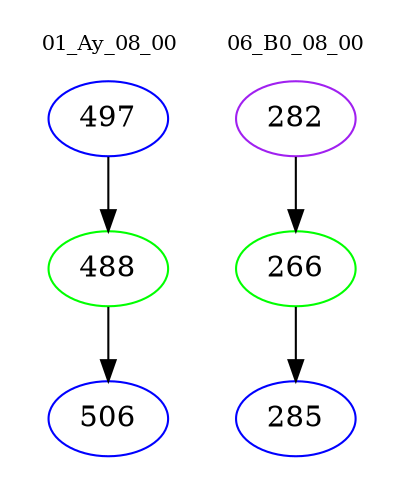 digraph{
subgraph cluster_0 {
color = white
label = "01_Ay_08_00";
fontsize=10;
T0_497 [label="497", color="blue"]
T0_497 -> T0_488 [color="black"]
T0_488 [label="488", color="green"]
T0_488 -> T0_506 [color="black"]
T0_506 [label="506", color="blue"]
}
subgraph cluster_1 {
color = white
label = "06_B0_08_00";
fontsize=10;
T1_282 [label="282", color="purple"]
T1_282 -> T1_266 [color="black"]
T1_266 [label="266", color="green"]
T1_266 -> T1_285 [color="black"]
T1_285 [label="285", color="blue"]
}
}
